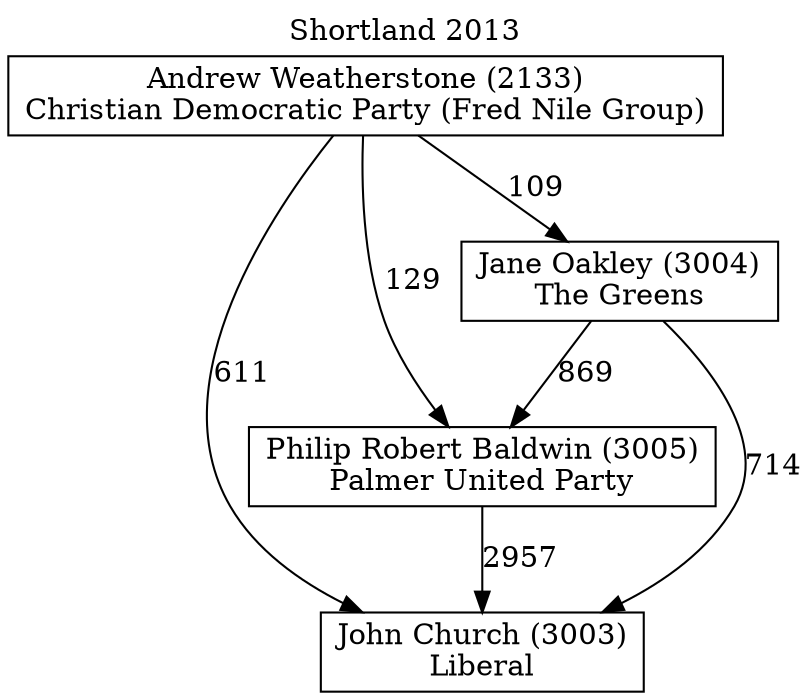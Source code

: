 // House preference flow
digraph "John Church (3003)_Shortland_2013" {
	graph [label="Shortland 2013" labelloc=t mclimit=10]
	node [shape=box]
	"John Church (3003)" [label="John Church (3003)
Liberal"]
	"Philip Robert Baldwin (3005)" [label="Philip Robert Baldwin (3005)
Palmer United Party"]
	"Jane Oakley (3004)" [label="Jane Oakley (3004)
The Greens"]
	"Andrew Weatherstone (2133)" [label="Andrew Weatherstone (2133)
Christian Democratic Party (Fred Nile Group)"]
	"Philip Robert Baldwin (3005)" -> "John Church (3003)" [label=2957]
	"Jane Oakley (3004)" -> "Philip Robert Baldwin (3005)" [label=869]
	"Andrew Weatherstone (2133)" -> "Jane Oakley (3004)" [label=109]
	"Jane Oakley (3004)" -> "John Church (3003)" [label=714]
	"Andrew Weatherstone (2133)" -> "John Church (3003)" [label=611]
	"Andrew Weatherstone (2133)" -> "Philip Robert Baldwin (3005)" [label=129]
}
